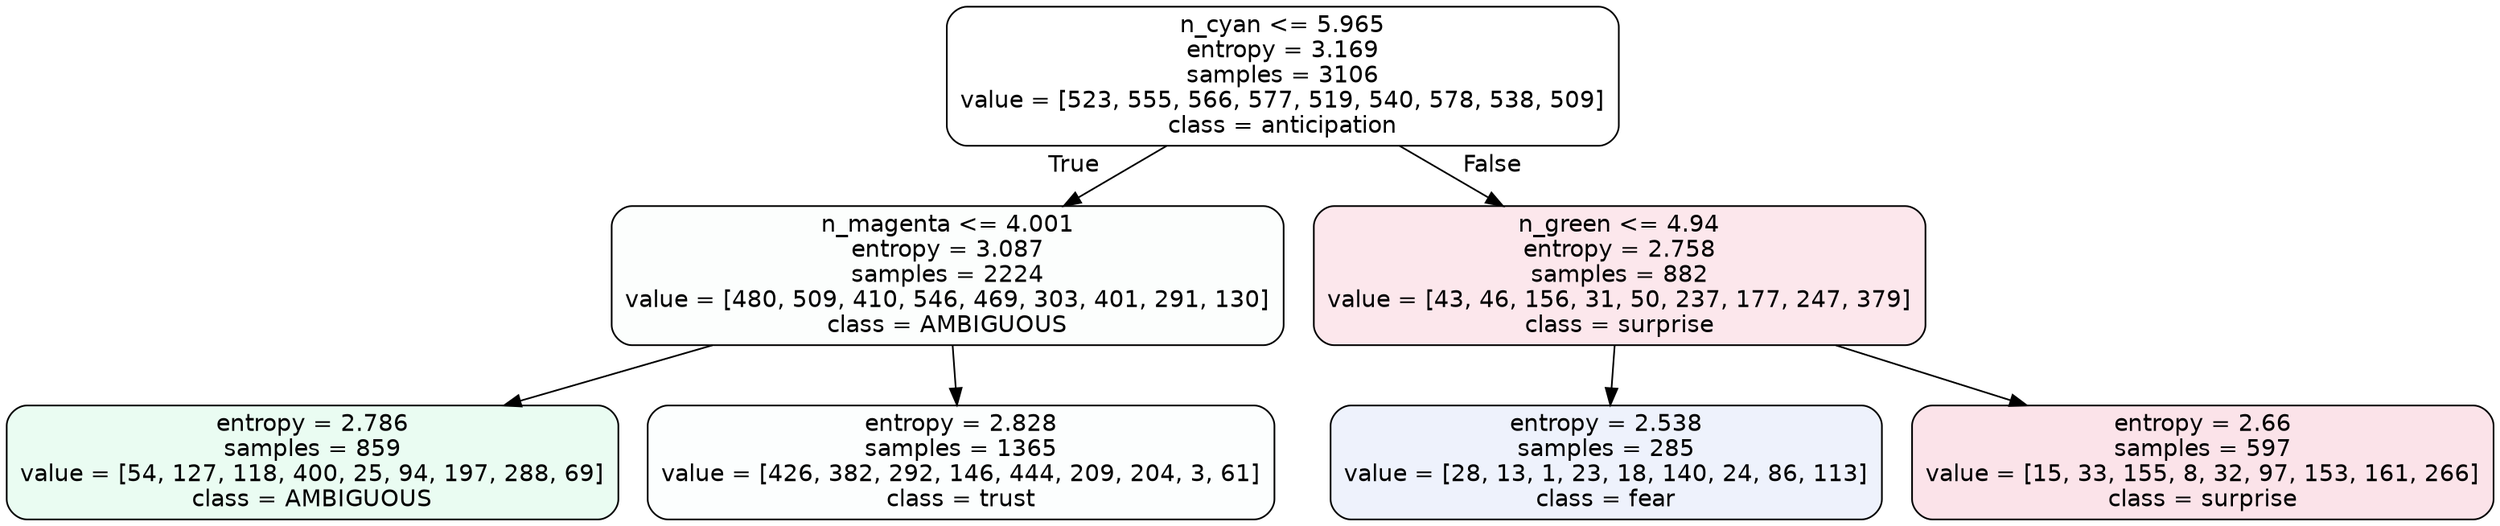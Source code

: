 digraph Tree {
node [shape=box, style="filled, rounded", color="black", fontname=helvetica] ;
edge [fontname=helvetica] ;
0 [label="n_cyan <= 5.965\nentropy = 3.169\nsamples = 3106\nvalue = [523, 555, 566, 577, 519, 540, 578, 538, 509]\nclass = anticipation", fillcolor="#8139e500"] ;
1 [label="n_magenta <= 4.001\nentropy = 3.087\nsamples = 2224\nvalue = [480, 509, 410, 546, 469, 303, 401, 291, 130]\nclass = AMBIGUOUS", fillcolor="#39e58103"] ;
0 -> 1 [labeldistance=2.5, labelangle=45, headlabel="True"] ;
2 [label="entropy = 2.786\nsamples = 859\nvalue = [54, 127, 118, 400, 25, 94, 197, 288, 69]\nclass = AMBIGUOUS", fillcolor="#39e5811a"] ;
1 -> 2 ;
3 [label="entropy = 2.828\nsamples = 1365\nvalue = [426, 382, 292, 146, 444, 209, 204, 3, 61]\nclass = trust", fillcolor="#39d7e503"] ;
1 -> 3 ;
4 [label="n_green <= 4.94\nentropy = 2.758\nsamples = 882\nvalue = [43, 46, 156, 31, 50, 237, 177, 247, 379]\nclass = surprise", fillcolor="#e539641e"] ;
0 -> 4 [labeldistance=2.5, labelangle=-45, headlabel="False"] ;
5 [label="entropy = 2.538\nsamples = 285\nvalue = [28, 13, 1, 23, 18, 140, 24, 86, 113]\nclass = fear", fillcolor="#3964e515"] ;
4 -> 5 ;
6 [label="entropy = 2.66\nsamples = 597\nvalue = [15, 33, 155, 8, 32, 97, 153, 161, 266]\nclass = surprise", fillcolor="#e5396423"] ;
4 -> 6 ;
}
